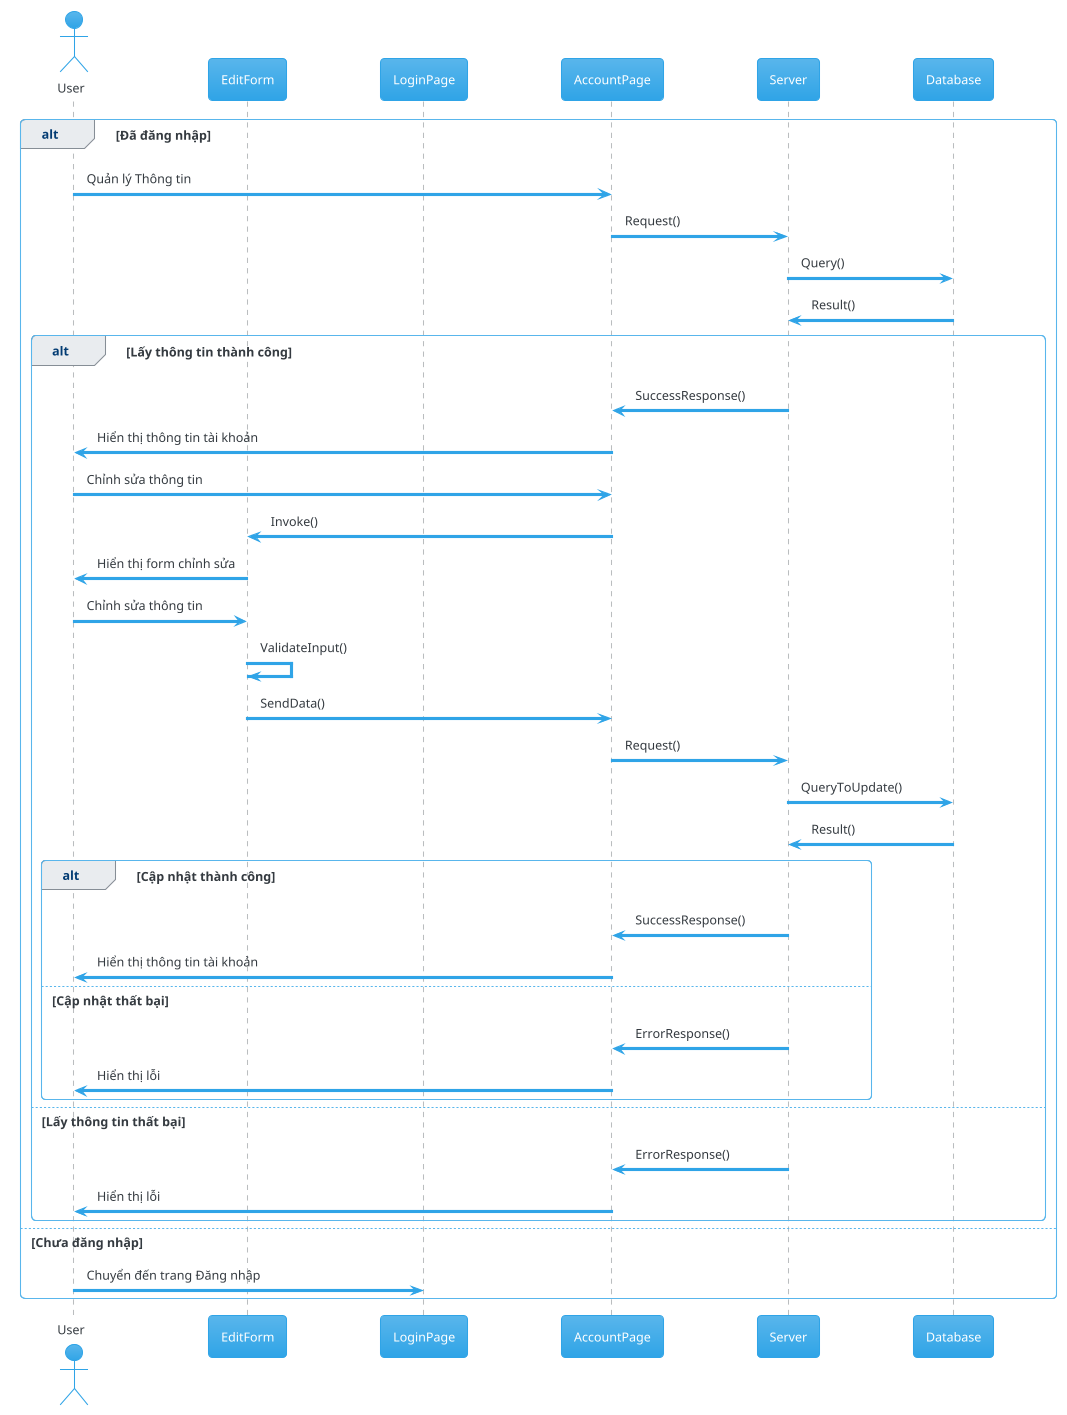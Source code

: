 @startuml 06_edit_profile
!theme cerulean

actor       User       as u
participant EditForm as ef
participant LoginPage as lp
participant AccountPage as ap
participant Server as s
participant Database as d

alt Đã đăng nhập
  u -> ap: Quản lý Thông tin
  ap -> s: Request()
  s -> d: Query()
  d -> s: Result()

  alt Lấy thông tin thành công
    s -> ap: SuccessResponse()
    ap -> u: Hiển thị thông tin tài khoản
    u -> ap: Chỉnh sửa thông tin
    ap -> ef: Invoke()
    ef -> u: Hiển thị form chỉnh sửa
    u -> ef: Chỉnh sửa thông tin
    ef -> ef: ValidateInput()
    ef -> ap: SendData()

    ap -> s: Request()
    s -> d: QueryToUpdate()
    d -> s: Result()

    alt Cập nhật thành công
       s -> ap: SuccessResponse()
      ap -> u: Hiển thị thông tin tài khoản
    else Cập nhật thất bại
      s -> ap: ErrorResponse()
      ap -> u: Hiển thị lỗi
    end

  else Lấy thông tin thất bại
    s -> ap: ErrorResponse()
    ap -> u: Hiển thị lỗi
  end
else Chưa đăng nhập
  u -> lp: Chuyển đến trang Đăng nhập
end


@enduml
